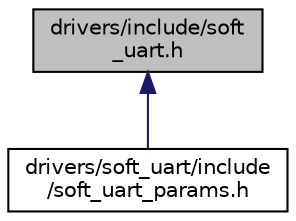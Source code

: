 digraph "drivers/include/soft_uart.h"
{
 // LATEX_PDF_SIZE
  edge [fontname="Helvetica",fontsize="10",labelfontname="Helvetica",labelfontsize="10"];
  node [fontname="Helvetica",fontsize="10",shape=record];
  Node1 [label="drivers/include/soft\l_uart.h",height=0.2,width=0.4,color="black", fillcolor="grey75", style="filled", fontcolor="black",tooltip="Software UART port descriptor definition."];
  Node1 -> Node2 [dir="back",color="midnightblue",fontsize="10",style="solid",fontname="Helvetica"];
  Node2 [label="drivers/soft_uart/include\l/soft_uart_params.h",height=0.2,width=0.4,color="black", fillcolor="white", style="filled",URL="$soft__uart__params_8h.html",tooltip="Software UART configuration."];
}
